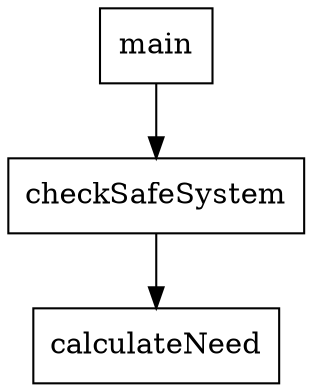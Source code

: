 digraph G {
    node [shape=box];

    // Nodes
    main;
    calculateNeed;
    checkSafeSystem;

    // Edges
    main -> checkSafeSystem;
    checkSafeSystem -> calculateNeed;
}
